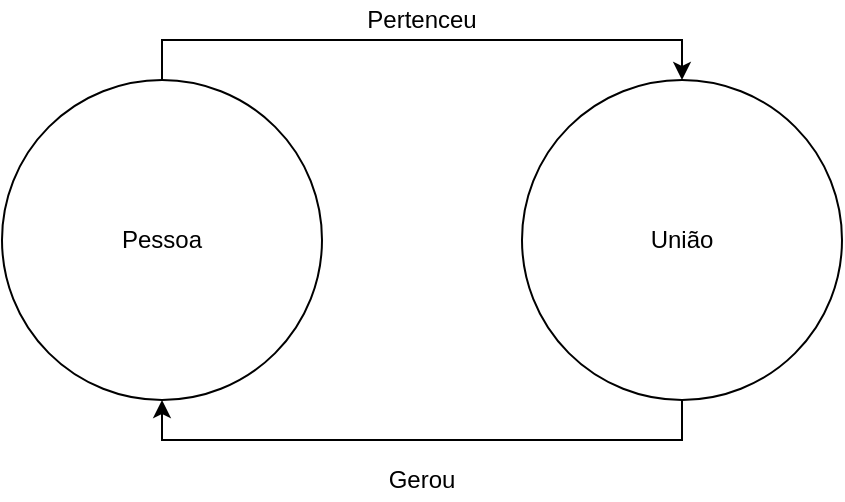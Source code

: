<mxfile version="21.3.6" type="device">
  <diagram name="Page-1" id="p14CCQCcuMVoi4WhZ__a">
    <mxGraphModel dx="809" dy="619" grid="1" gridSize="10" guides="1" tooltips="1" connect="1" arrows="1" fold="1" page="1" pageScale="1" pageWidth="827" pageHeight="1169" math="0" shadow="0">
      <root>
        <mxCell id="0" />
        <mxCell id="1" parent="0" />
        <mxCell id="46OJ-M16s_duYPc91Wvv-34" style="edgeStyle=orthogonalEdgeStyle;rounded=0;orthogonalLoop=1;jettySize=auto;html=1;entryX=0.5;entryY=0;entryDx=0;entryDy=0;exitX=0.5;exitY=0;exitDx=0;exitDy=0;jumpStyle=none;" parent="1" source="46OJ-M16s_duYPc91Wvv-29" target="46OJ-M16s_duYPc91Wvv-33" edge="1">
          <mxGeometry relative="1" as="geometry" />
        </mxCell>
        <mxCell id="46OJ-M16s_duYPc91Wvv-29" value="Pessoa" style="ellipse;whiteSpace=wrap;html=1;fillColor=none;" parent="1" vertex="1">
          <mxGeometry x="120" y="600" width="160" height="160" as="geometry" />
        </mxCell>
        <mxCell id="46OJ-M16s_duYPc91Wvv-38" style="edgeStyle=orthogonalEdgeStyle;rounded=0;orthogonalLoop=1;jettySize=auto;html=1;entryX=0.5;entryY=1;entryDx=0;entryDy=0;exitX=0.5;exitY=1;exitDx=0;exitDy=0;" parent="1" source="46OJ-M16s_duYPc91Wvv-33" target="46OJ-M16s_duYPc91Wvv-29" edge="1">
          <mxGeometry relative="1" as="geometry" />
        </mxCell>
        <mxCell id="46OJ-M16s_duYPc91Wvv-33" value="União" style="ellipse;whiteSpace=wrap;html=1;fillColor=none;" parent="1" vertex="1">
          <mxGeometry x="380" y="600" width="160" height="160" as="geometry" />
        </mxCell>
        <UserObject label="Gerou" placeholders="1" name="Variable" id="46OJ-M16s_duYPc91Wvv-36">
          <mxCell style="text;html=1;strokeColor=none;fillColor=none;align=center;verticalAlign=middle;whiteSpace=wrap;overflow=hidden;" parent="1" vertex="1">
            <mxGeometry x="290" y="790" width="80" height="20" as="geometry" />
          </mxCell>
        </UserObject>
        <UserObject label="Pertenceu" placeholders="1" name="Variable" id="46OJ-M16s_duYPc91Wvv-37">
          <mxCell style="text;html=1;strokeColor=none;fillColor=none;align=center;verticalAlign=middle;whiteSpace=wrap;overflow=hidden;" parent="1" vertex="1">
            <mxGeometry x="290" y="560" width="80" height="20" as="geometry" />
          </mxCell>
        </UserObject>
      </root>
    </mxGraphModel>
  </diagram>
</mxfile>

